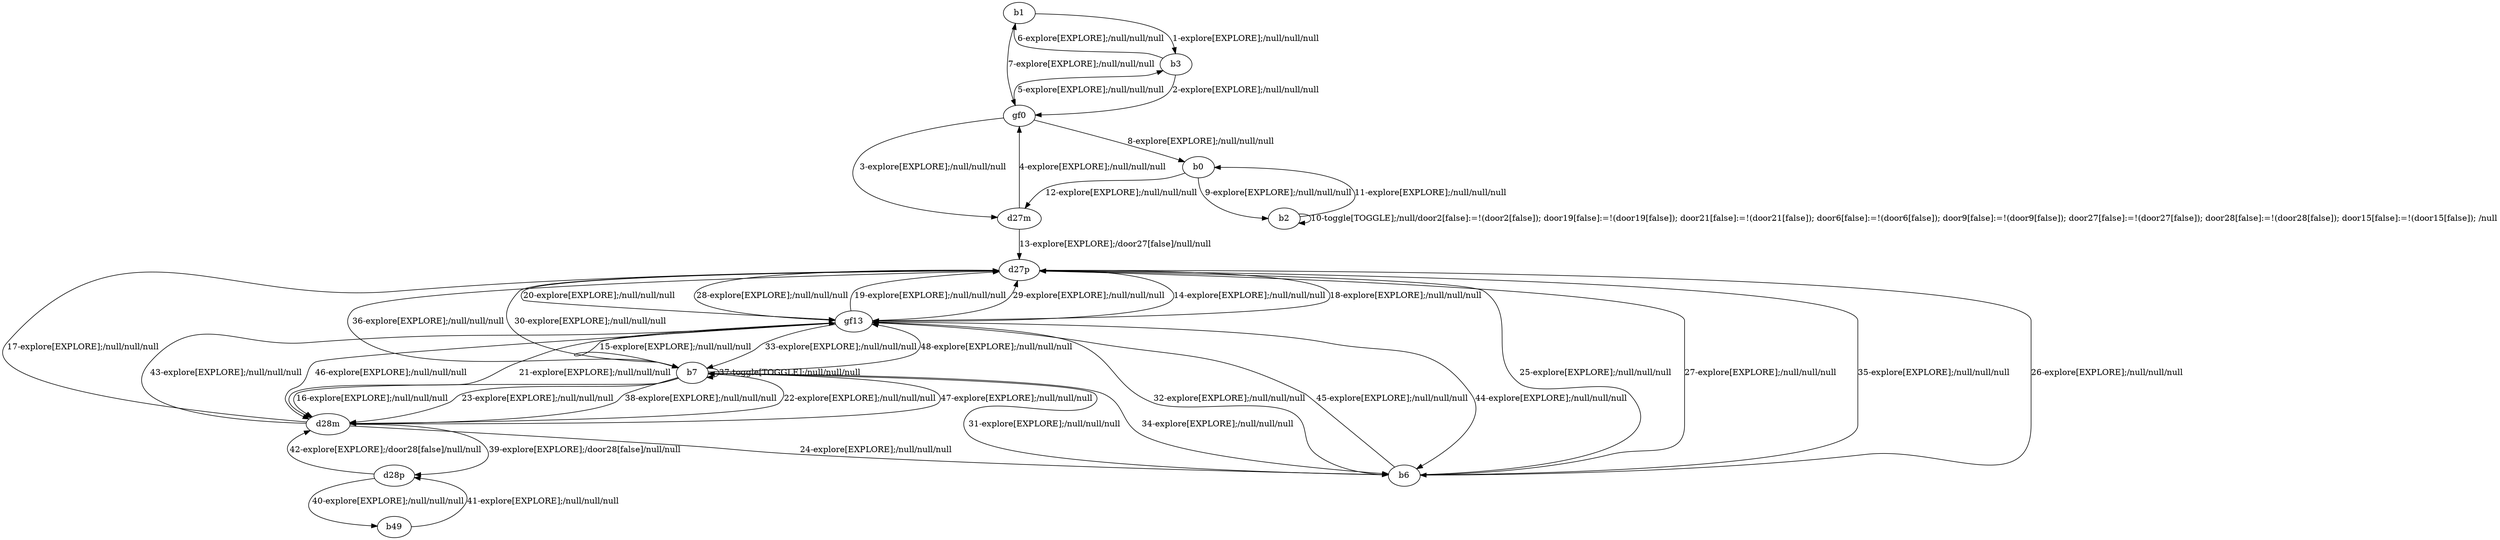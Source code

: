 # Total number of goals covered by this test: 1
# d28p --> d28m

digraph g {
"b1" -> "b3" [label = "1-explore[EXPLORE];/null/null/null"];
"b3" -> "gf0" [label = "2-explore[EXPLORE];/null/null/null"];
"gf0" -> "d27m" [label = "3-explore[EXPLORE];/null/null/null"];
"d27m" -> "gf0" [label = "4-explore[EXPLORE];/null/null/null"];
"gf0" -> "b3" [label = "5-explore[EXPLORE];/null/null/null"];
"b3" -> "b1" [label = "6-explore[EXPLORE];/null/null/null"];
"b1" -> "gf0" [label = "7-explore[EXPLORE];/null/null/null"];
"gf0" -> "b0" [label = "8-explore[EXPLORE];/null/null/null"];
"b0" -> "b2" [label = "9-explore[EXPLORE];/null/null/null"];
"b2" -> "b2" [label = "10-toggle[TOGGLE];/null/door2[false]:=!(door2[false]); door19[false]:=!(door19[false]); door21[false]:=!(door21[false]); door6[false]:=!(door6[false]); door9[false]:=!(door9[false]); door27[false]:=!(door27[false]); door28[false]:=!(door28[false]); door15[false]:=!(door15[false]); /null"];
"b2" -> "b0" [label = "11-explore[EXPLORE];/null/null/null"];
"b0" -> "d27m" [label = "12-explore[EXPLORE];/null/null/null"];
"d27m" -> "d27p" [label = "13-explore[EXPLORE];/door27[false]/null/null"];
"d27p" -> "gf13" [label = "14-explore[EXPLORE];/null/null/null"];
"gf13" -> "b7" [label = "15-explore[EXPLORE];/null/null/null"];
"b7" -> "d28m" [label = "16-explore[EXPLORE];/null/null/null"];
"d28m" -> "d27p" [label = "17-explore[EXPLORE];/null/null/null"];
"d27p" -> "gf13" [label = "18-explore[EXPLORE];/null/null/null"];
"gf13" -> "d27p" [label = "19-explore[EXPLORE];/null/null/null"];
"d27p" -> "gf13" [label = "20-explore[EXPLORE];/null/null/null"];
"gf13" -> "d28m" [label = "21-explore[EXPLORE];/null/null/null"];
"d28m" -> "b7" [label = "22-explore[EXPLORE];/null/null/null"];
"b7" -> "d28m" [label = "23-explore[EXPLORE];/null/null/null"];
"d28m" -> "b6" [label = "24-explore[EXPLORE];/null/null/null"];
"b6" -> "d27p" [label = "25-explore[EXPLORE];/null/null/null"];
"d27p" -> "b6" [label = "26-explore[EXPLORE];/null/null/null"];
"b6" -> "d27p" [label = "27-explore[EXPLORE];/null/null/null"];
"d27p" -> "gf13" [label = "28-explore[EXPLORE];/null/null/null"];
"gf13" -> "d27p" [label = "29-explore[EXPLORE];/null/null/null"];
"d27p" -> "b7" [label = "30-explore[EXPLORE];/null/null/null"];
"b7" -> "b6" [label = "31-explore[EXPLORE];/null/null/null"];
"b6" -> "gf13" [label = "32-explore[EXPLORE];/null/null/null"];
"gf13" -> "b7" [label = "33-explore[EXPLORE];/null/null/null"];
"b7" -> "b6" [label = "34-explore[EXPLORE];/null/null/null"];
"b6" -> "d27p" [label = "35-explore[EXPLORE];/null/null/null"];
"d27p" -> "b7" [label = "36-explore[EXPLORE];/null/null/null"];
"b7" -> "b7" [label = "37-toggle[TOGGLE];/null/null/null"];
"b7" -> "d28m" [label = "38-explore[EXPLORE];/null/null/null"];
"d28m" -> "d28p" [label = "39-explore[EXPLORE];/door28[false]/null/null"];
"d28p" -> "b49" [label = "40-explore[EXPLORE];/null/null/null"];
"b49" -> "d28p" [label = "41-explore[EXPLORE];/null/null/null"];
"d28p" -> "d28m" [label = "42-explore[EXPLORE];/door28[false]/null/null"];
"d28m" -> "gf13" [label = "43-explore[EXPLORE];/null/null/null"];
"gf13" -> "b6" [label = "44-explore[EXPLORE];/null/null/null"];
"b6" -> "gf13" [label = "45-explore[EXPLORE];/null/null/null"];
"gf13" -> "d28m" [label = "46-explore[EXPLORE];/null/null/null"];
"d28m" -> "b7" [label = "47-explore[EXPLORE];/null/null/null"];
"b7" -> "gf13" [label = "48-explore[EXPLORE];/null/null/null"];
}